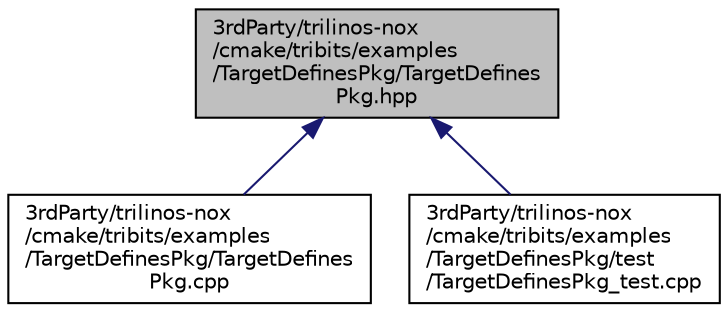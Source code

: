 digraph "3rdParty/trilinos-nox/cmake/tribits/examples/TargetDefinesPkg/TargetDefinesPkg.hpp"
{
  edge [fontname="Helvetica",fontsize="10",labelfontname="Helvetica",labelfontsize="10"];
  node [fontname="Helvetica",fontsize="10",shape=record];
  Node2 [label="3rdParty/trilinos-nox\l/cmake/tribits/examples\l/TargetDefinesPkg/TargetDefines\lPkg.hpp",height=0.2,width=0.4,color="black", fillcolor="grey75", style="filled", fontcolor="black"];
  Node2 -> Node3 [dir="back",color="midnightblue",fontsize="10",style="solid",fontname="Helvetica"];
  Node3 [label="3rdParty/trilinos-nox\l/cmake/tribits/examples\l/TargetDefinesPkg/TargetDefines\lPkg.cpp",height=0.2,width=0.4,color="black", fillcolor="white", style="filled",URL="$dc/ddc/_target_defines_pkg_8cpp.html"];
  Node2 -> Node4 [dir="back",color="midnightblue",fontsize="10",style="solid",fontname="Helvetica"];
  Node4 [label="3rdParty/trilinos-nox\l/cmake/tribits/examples\l/TargetDefinesPkg/test\l/TargetDefinesPkg_test.cpp",height=0.2,width=0.4,color="black", fillcolor="white", style="filled",URL="$d5/db0/_target_defines_pkg__test_8cpp.html"];
}
